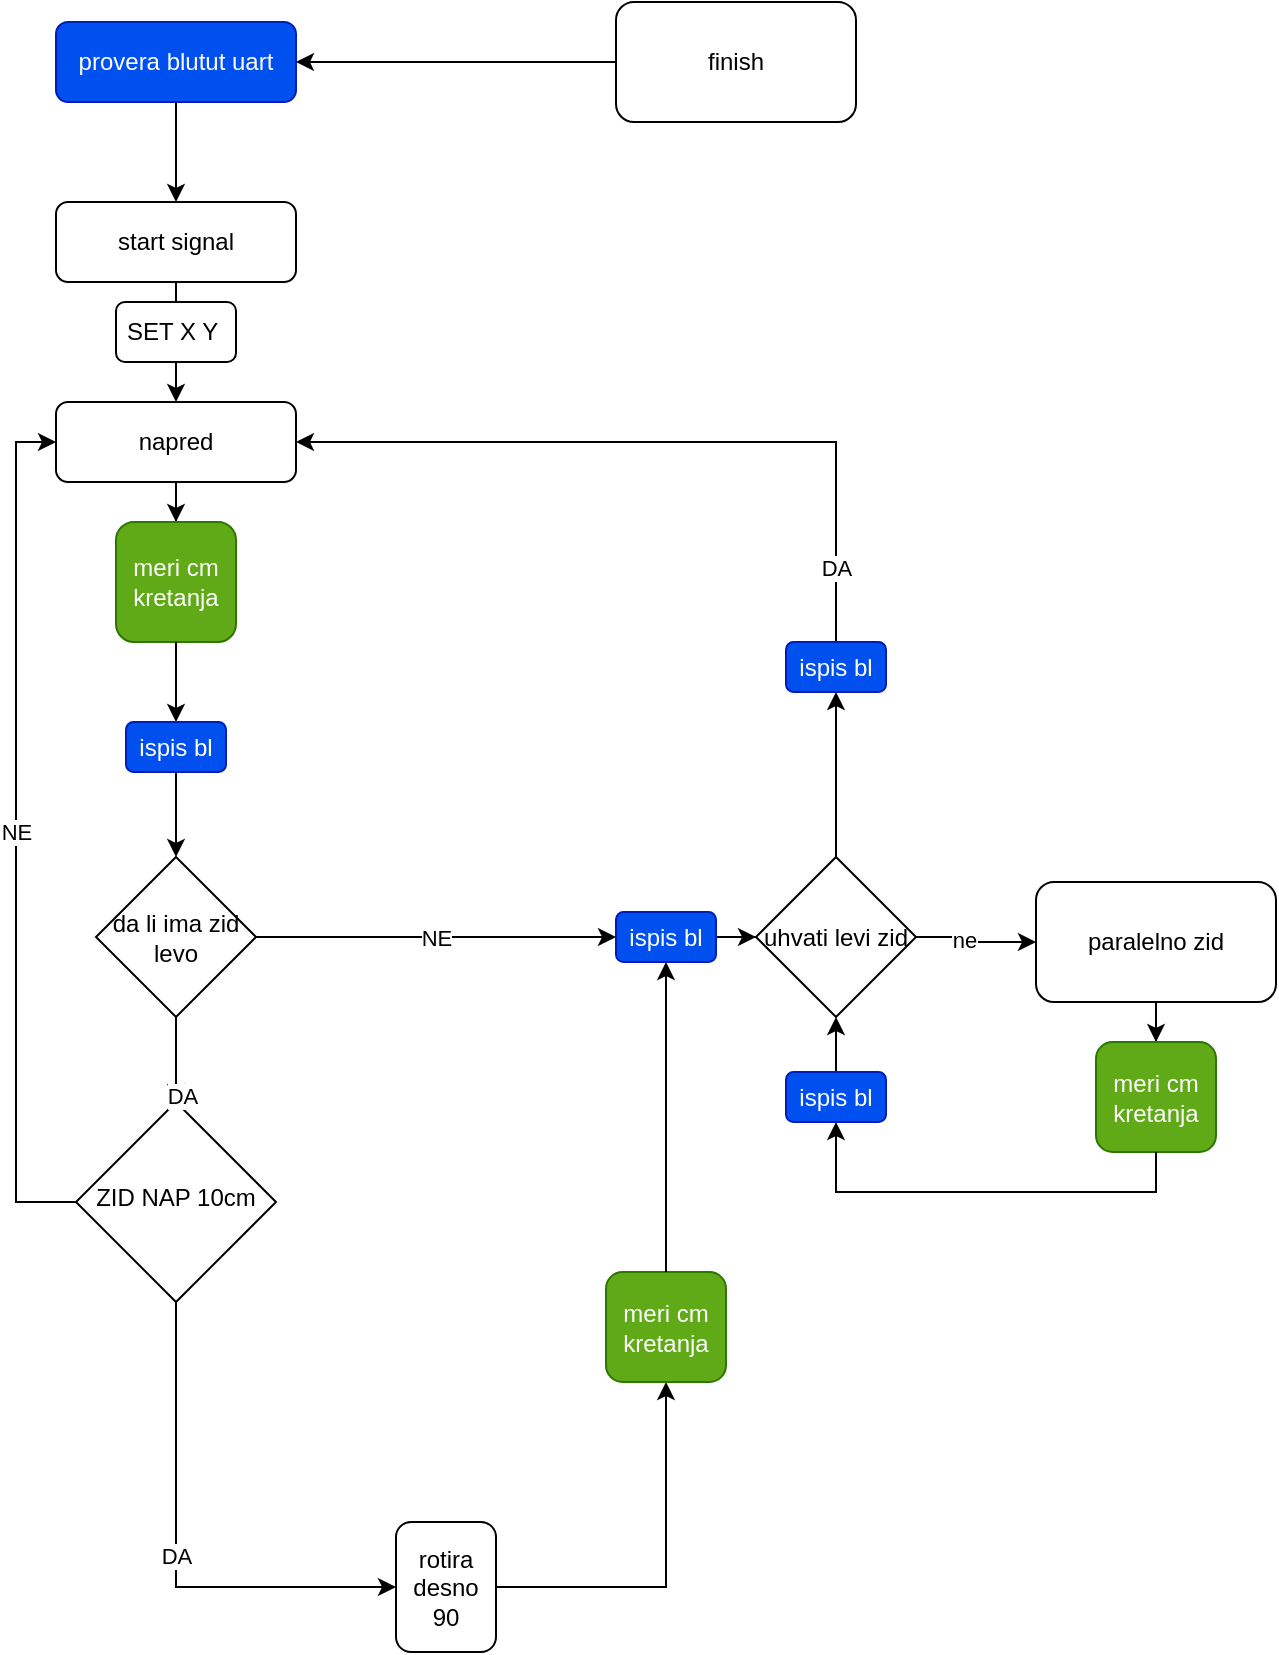 <mxfile version="21.3.7" type="device">
  <diagram id="C5RBs43oDa-KdzZeNtuy" name="Page-1">
    <mxGraphModel dx="1162" dy="638" grid="1" gridSize="10" guides="1" tooltips="1" connect="1" arrows="1" fold="1" page="1" pageScale="1" pageWidth="827" pageHeight="1169" math="0" shadow="0">
      <root>
        <mxCell id="WIyWlLk6GJQsqaUBKTNV-0" />
        <mxCell id="WIyWlLk6GJQsqaUBKTNV-1" parent="WIyWlLk6GJQsqaUBKTNV-0" />
        <mxCell id="mHaGibbf7gEL7giQQMRN-1" value="" style="edgeStyle=orthogonalEdgeStyle;rounded=0;orthogonalLoop=1;jettySize=auto;html=1;" edge="1" parent="WIyWlLk6GJQsqaUBKTNV-1" source="WIyWlLk6GJQsqaUBKTNV-3" target="mHaGibbf7gEL7giQQMRN-0">
          <mxGeometry relative="1" as="geometry" />
        </mxCell>
        <mxCell id="WIyWlLk6GJQsqaUBKTNV-3" value="start signal" style="rounded=1;whiteSpace=wrap;html=1;fontSize=12;glass=0;strokeWidth=1;shadow=0;" parent="WIyWlLk6GJQsqaUBKTNV-1" vertex="1">
          <mxGeometry x="160" y="110" width="120" height="40" as="geometry" />
        </mxCell>
        <mxCell id="mHaGibbf7gEL7giQQMRN-51" value="DA" style="edgeStyle=orthogonalEdgeStyle;rounded=0;orthogonalLoop=1;jettySize=auto;html=1;entryX=0;entryY=0.5;entryDx=0;entryDy=0;" edge="1" parent="WIyWlLk6GJQsqaUBKTNV-1" source="WIyWlLk6GJQsqaUBKTNV-6" target="mHaGibbf7gEL7giQQMRN-30">
          <mxGeometry relative="1" as="geometry">
            <mxPoint x="220" y="780" as="targetPoint" />
            <Array as="points">
              <mxPoint x="220" y="803" />
            </Array>
          </mxGeometry>
        </mxCell>
        <mxCell id="mHaGibbf7gEL7giQQMRN-92" value="NE" style="edgeStyle=orthogonalEdgeStyle;rounded=0;orthogonalLoop=1;jettySize=auto;html=1;exitX=0;exitY=0.5;exitDx=0;exitDy=0;entryX=0;entryY=0.5;entryDx=0;entryDy=0;" edge="1" parent="WIyWlLk6GJQsqaUBKTNV-1" source="WIyWlLk6GJQsqaUBKTNV-6" target="mHaGibbf7gEL7giQQMRN-0">
          <mxGeometry relative="1" as="geometry" />
        </mxCell>
        <mxCell id="WIyWlLk6GJQsqaUBKTNV-6" value="ZID NAP 10cm" style="rhombus;whiteSpace=wrap;html=1;shadow=0;fontFamily=Helvetica;fontSize=12;align=center;strokeWidth=1;spacing=6;spacingTop=-4;" parent="WIyWlLk6GJQsqaUBKTNV-1" vertex="1">
          <mxGeometry x="170" y="560" width="100" height="100" as="geometry" />
        </mxCell>
        <mxCell id="mHaGibbf7gEL7giQQMRN-25" style="edgeStyle=orthogonalEdgeStyle;rounded=0;orthogonalLoop=1;jettySize=auto;html=1;exitX=0.5;exitY=1;exitDx=0;exitDy=0;entryX=0.5;entryY=0;entryDx=0;entryDy=0;" edge="1" parent="WIyWlLk6GJQsqaUBKTNV-1" source="mHaGibbf7gEL7giQQMRN-72" target="WIyWlLk6GJQsqaUBKTNV-6">
          <mxGeometry relative="1" as="geometry" />
        </mxCell>
        <mxCell id="mHaGibbf7gEL7giQQMRN-74" value="DA" style="edgeLabel;html=1;align=center;verticalAlign=middle;resizable=0;points=[];" vertex="1" connectable="0" parent="mHaGibbf7gEL7giQQMRN-25">
          <mxGeometry x="0.864" y="3" relative="1" as="geometry">
            <mxPoint as="offset" />
          </mxGeometry>
        </mxCell>
        <mxCell id="mHaGibbf7gEL7giQQMRN-80" value="" style="edgeStyle=orthogonalEdgeStyle;rounded=0;orthogonalLoop=1;jettySize=auto;html=1;" edge="1" parent="WIyWlLk6GJQsqaUBKTNV-1" source="mHaGibbf7gEL7giQQMRN-0" target="mHaGibbf7gEL7giQQMRN-46">
          <mxGeometry relative="1" as="geometry" />
        </mxCell>
        <mxCell id="mHaGibbf7gEL7giQQMRN-0" value="napred" style="rounded=1;whiteSpace=wrap;html=1;fontSize=12;glass=0;strokeWidth=1;shadow=0;" vertex="1" parent="WIyWlLk6GJQsqaUBKTNV-1">
          <mxGeometry x="160" y="210" width="120" height="40" as="geometry" />
        </mxCell>
        <mxCell id="mHaGibbf7gEL7giQQMRN-23" style="edgeStyle=orthogonalEdgeStyle;rounded=0;orthogonalLoop=1;jettySize=auto;html=1;exitX=0.5;exitY=1;exitDx=0;exitDy=0;entryX=0.5;entryY=0;entryDx=0;entryDy=0;" edge="1" parent="WIyWlLk6GJQsqaUBKTNV-1" source="mHaGibbf7gEL7giQQMRN-22" target="WIyWlLk6GJQsqaUBKTNV-3">
          <mxGeometry relative="1" as="geometry" />
        </mxCell>
        <mxCell id="mHaGibbf7gEL7giQQMRN-22" value="provera blutut uart" style="rounded=1;whiteSpace=wrap;html=1;fillColor=#0050ef;fontColor=#ffffff;strokeColor=#001DBC;" vertex="1" parent="WIyWlLk6GJQsqaUBKTNV-1">
          <mxGeometry x="160" y="20" width="120" height="40" as="geometry" />
        </mxCell>
        <mxCell id="mHaGibbf7gEL7giQQMRN-40" value="DA" style="edgeStyle=orthogonalEdgeStyle;rounded=0;orthogonalLoop=1;jettySize=auto;html=1;exitX=0.5;exitY=0;exitDx=0;exitDy=0;entryX=1;entryY=0.5;entryDx=0;entryDy=0;" edge="1" parent="WIyWlLk6GJQsqaUBKTNV-1" source="mHaGibbf7gEL7giQQMRN-64" target="mHaGibbf7gEL7giQQMRN-0">
          <mxGeometry x="-0.8" relative="1" as="geometry">
            <mxPoint as="offset" />
          </mxGeometry>
        </mxCell>
        <mxCell id="mHaGibbf7gEL7giQQMRN-42" value="" style="edgeStyle=orthogonalEdgeStyle;rounded=0;orthogonalLoop=1;jettySize=auto;html=1;" edge="1" parent="WIyWlLk6GJQsqaUBKTNV-1" source="mHaGibbf7gEL7giQQMRN-27" target="mHaGibbf7gEL7giQQMRN-41">
          <mxGeometry relative="1" as="geometry" />
        </mxCell>
        <mxCell id="mHaGibbf7gEL7giQQMRN-45" value="ne&lt;br&gt;" style="edgeLabel;html=1;align=center;verticalAlign=middle;resizable=0;points=[];" vertex="1" connectable="0" parent="mHaGibbf7gEL7giQQMRN-42">
          <mxGeometry x="-0.24" y="-1" relative="1" as="geometry">
            <mxPoint as="offset" />
          </mxGeometry>
        </mxCell>
        <mxCell id="mHaGibbf7gEL7giQQMRN-91" value="" style="edgeStyle=orthogonalEdgeStyle;rounded=0;orthogonalLoop=1;jettySize=auto;html=1;" edge="1" parent="WIyWlLk6GJQsqaUBKTNV-1" source="mHaGibbf7gEL7giQQMRN-27" target="mHaGibbf7gEL7giQQMRN-64">
          <mxGeometry relative="1" as="geometry" />
        </mxCell>
        <mxCell id="mHaGibbf7gEL7giQQMRN-27" value="uhvati levi zid&lt;br&gt;" style="rhombus;whiteSpace=wrap;html=1;" vertex="1" parent="WIyWlLk6GJQsqaUBKTNV-1">
          <mxGeometry x="510" y="437.5" width="80" height="80" as="geometry" />
        </mxCell>
        <mxCell id="mHaGibbf7gEL7giQQMRN-48" value="" style="edgeStyle=orthogonalEdgeStyle;rounded=0;orthogonalLoop=1;jettySize=auto;html=1;" edge="1" parent="WIyWlLk6GJQsqaUBKTNV-1" source="mHaGibbf7gEL7giQQMRN-30" target="mHaGibbf7gEL7giQQMRN-47">
          <mxGeometry relative="1" as="geometry" />
        </mxCell>
        <mxCell id="mHaGibbf7gEL7giQQMRN-30" value="rotira desno 90" style="rounded=1;whiteSpace=wrap;html=1;" vertex="1" parent="WIyWlLk6GJQsqaUBKTNV-1">
          <mxGeometry x="330" y="770" width="50" height="65" as="geometry" />
        </mxCell>
        <mxCell id="mHaGibbf7gEL7giQQMRN-56" value="" style="edgeStyle=orthogonalEdgeStyle;rounded=0;orthogonalLoop=1;jettySize=auto;html=1;" edge="1" parent="WIyWlLk6GJQsqaUBKTNV-1" source="mHaGibbf7gEL7giQQMRN-41" target="mHaGibbf7gEL7giQQMRN-54">
          <mxGeometry relative="1" as="geometry" />
        </mxCell>
        <mxCell id="mHaGibbf7gEL7giQQMRN-41" value="paralelno zid" style="rounded=1;whiteSpace=wrap;html=1;" vertex="1" parent="WIyWlLk6GJQsqaUBKTNV-1">
          <mxGeometry x="650" y="450" width="120" height="60" as="geometry" />
        </mxCell>
        <mxCell id="mHaGibbf7gEL7giQQMRN-81" value="" style="edgeStyle=orthogonalEdgeStyle;rounded=0;orthogonalLoop=1;jettySize=auto;html=1;" edge="1" parent="WIyWlLk6GJQsqaUBKTNV-1" source="mHaGibbf7gEL7giQQMRN-59" target="mHaGibbf7gEL7giQQMRN-72">
          <mxGeometry relative="1" as="geometry" />
        </mxCell>
        <mxCell id="mHaGibbf7gEL7giQQMRN-46" value="meri cm kretanja" style="rounded=1;whiteSpace=wrap;html=1;fillColor=#60a917;fontColor=#ffffff;strokeColor=#2D7600;" vertex="1" parent="WIyWlLk6GJQsqaUBKTNV-1">
          <mxGeometry x="190" y="270" width="60" height="60" as="geometry" />
        </mxCell>
        <mxCell id="mHaGibbf7gEL7giQQMRN-49" value="" style="edgeStyle=orthogonalEdgeStyle;rounded=0;orthogonalLoop=1;jettySize=auto;html=1;" edge="1" parent="WIyWlLk6GJQsqaUBKTNV-1" source="mHaGibbf7gEL7giQQMRN-58" target="mHaGibbf7gEL7giQQMRN-27">
          <mxGeometry relative="1" as="geometry" />
        </mxCell>
        <mxCell id="mHaGibbf7gEL7giQQMRN-47" value="meri cm kretanja" style="rounded=1;whiteSpace=wrap;html=1;fillColor=#60a917;fontColor=#ffffff;strokeColor=#2D7600;" vertex="1" parent="WIyWlLk6GJQsqaUBKTNV-1">
          <mxGeometry x="435" y="645" width="60" height="55" as="geometry" />
        </mxCell>
        <mxCell id="mHaGibbf7gEL7giQQMRN-54" value="meri cm kretanja" style="rounded=1;whiteSpace=wrap;html=1;fillColor=#60a917;fontColor=#ffffff;strokeColor=#2D7600;" vertex="1" parent="WIyWlLk6GJQsqaUBKTNV-1">
          <mxGeometry x="680" y="530" width="60" height="55" as="geometry" />
        </mxCell>
        <mxCell id="mHaGibbf7gEL7giQQMRN-60" value="" style="edgeStyle=orthogonalEdgeStyle;rounded=0;orthogonalLoop=1;jettySize=auto;html=1;" edge="1" parent="WIyWlLk6GJQsqaUBKTNV-1" source="mHaGibbf7gEL7giQQMRN-47" target="mHaGibbf7gEL7giQQMRN-58">
          <mxGeometry relative="1" as="geometry">
            <mxPoint x="415" y="478" as="sourcePoint" />
            <mxPoint x="510" y="478" as="targetPoint" />
          </mxGeometry>
        </mxCell>
        <mxCell id="mHaGibbf7gEL7giQQMRN-58" value="ispis bl" style="rounded=1;whiteSpace=wrap;html=1;fillColor=#0050ef;fontColor=#ffffff;strokeColor=#001DBC;" vertex="1" parent="WIyWlLk6GJQsqaUBKTNV-1">
          <mxGeometry x="440" y="465" width="50" height="25" as="geometry" />
        </mxCell>
        <mxCell id="mHaGibbf7gEL7giQQMRN-62" value="" style="edgeStyle=orthogonalEdgeStyle;rounded=0;orthogonalLoop=1;jettySize=auto;html=1;exitX=0.5;exitY=1;exitDx=0;exitDy=0;entryX=0.5;entryY=1;entryDx=0;entryDy=0;" edge="1" parent="WIyWlLk6GJQsqaUBKTNV-1" source="mHaGibbf7gEL7giQQMRN-54" target="mHaGibbf7gEL7giQQMRN-57">
          <mxGeometry relative="1" as="geometry">
            <mxPoint x="710" y="585" as="sourcePoint" />
            <mxPoint x="550" y="518" as="targetPoint" />
          </mxGeometry>
        </mxCell>
        <mxCell id="mHaGibbf7gEL7giQQMRN-63" value="" style="edgeStyle=orthogonalEdgeStyle;rounded=0;orthogonalLoop=1;jettySize=auto;html=1;" edge="1" parent="WIyWlLk6GJQsqaUBKTNV-1" source="mHaGibbf7gEL7giQQMRN-57" target="mHaGibbf7gEL7giQQMRN-27">
          <mxGeometry relative="1" as="geometry" />
        </mxCell>
        <mxCell id="mHaGibbf7gEL7giQQMRN-57" value="ispis bl" style="rounded=1;whiteSpace=wrap;html=1;fillColor=#0050ef;fontColor=#ffffff;strokeColor=#001DBC;" vertex="1" parent="WIyWlLk6GJQsqaUBKTNV-1">
          <mxGeometry x="525" y="545" width="50" height="25" as="geometry" />
        </mxCell>
        <mxCell id="mHaGibbf7gEL7giQQMRN-64" value="ispis bl" style="rounded=1;whiteSpace=wrap;html=1;fillColor=#0050ef;fontColor=#ffffff;strokeColor=#001DBC;" vertex="1" parent="WIyWlLk6GJQsqaUBKTNV-1">
          <mxGeometry x="525" y="330" width="50" height="25" as="geometry" />
        </mxCell>
        <mxCell id="mHaGibbf7gEL7giQQMRN-66" value="SET X Y&amp;nbsp;" style="rounded=1;whiteSpace=wrap;html=1;" vertex="1" parent="WIyWlLk6GJQsqaUBKTNV-1">
          <mxGeometry x="190" y="160" width="60" height="30" as="geometry" />
        </mxCell>
        <mxCell id="mHaGibbf7gEL7giQQMRN-84" value="NE" style="edgeStyle=orthogonalEdgeStyle;rounded=0;orthogonalLoop=1;jettySize=auto;html=1;entryX=0;entryY=0.5;entryDx=0;entryDy=0;" edge="1" parent="WIyWlLk6GJQsqaUBKTNV-1" source="mHaGibbf7gEL7giQQMRN-72" target="mHaGibbf7gEL7giQQMRN-58">
          <mxGeometry relative="1" as="geometry">
            <mxPoint x="320" y="480" as="targetPoint" />
          </mxGeometry>
        </mxCell>
        <mxCell id="mHaGibbf7gEL7giQQMRN-72" value="da li ima zid levo" style="rhombus;whiteSpace=wrap;html=1;" vertex="1" parent="WIyWlLk6GJQsqaUBKTNV-1">
          <mxGeometry x="180" y="437.5" width="80" height="80" as="geometry" />
        </mxCell>
        <mxCell id="mHaGibbf7gEL7giQQMRN-82" value="" style="edgeStyle=orthogonalEdgeStyle;rounded=0;orthogonalLoop=1;jettySize=auto;html=1;" edge="1" parent="WIyWlLk6GJQsqaUBKTNV-1" source="mHaGibbf7gEL7giQQMRN-46" target="mHaGibbf7gEL7giQQMRN-59">
          <mxGeometry relative="1" as="geometry">
            <mxPoint x="220" y="330" as="sourcePoint" />
            <mxPoint x="220" y="438" as="targetPoint" />
          </mxGeometry>
        </mxCell>
        <mxCell id="mHaGibbf7gEL7giQQMRN-59" value="ispis bl" style="rounded=1;whiteSpace=wrap;html=1;fillColor=#0050ef;fontColor=#ffffff;strokeColor=#001DBC;" vertex="1" parent="WIyWlLk6GJQsqaUBKTNV-1">
          <mxGeometry x="195" y="370" width="50" height="25" as="geometry" />
        </mxCell>
        <mxCell id="mHaGibbf7gEL7giQQMRN-94" value="" style="edgeStyle=orthogonalEdgeStyle;rounded=0;orthogonalLoop=1;jettySize=auto;html=1;" edge="1" parent="WIyWlLk6GJQsqaUBKTNV-1" source="mHaGibbf7gEL7giQQMRN-93" target="mHaGibbf7gEL7giQQMRN-22">
          <mxGeometry relative="1" as="geometry" />
        </mxCell>
        <mxCell id="mHaGibbf7gEL7giQQMRN-93" value="finish" style="rounded=1;whiteSpace=wrap;html=1;" vertex="1" parent="WIyWlLk6GJQsqaUBKTNV-1">
          <mxGeometry x="440" y="10" width="120" height="60" as="geometry" />
        </mxCell>
      </root>
    </mxGraphModel>
  </diagram>
</mxfile>
